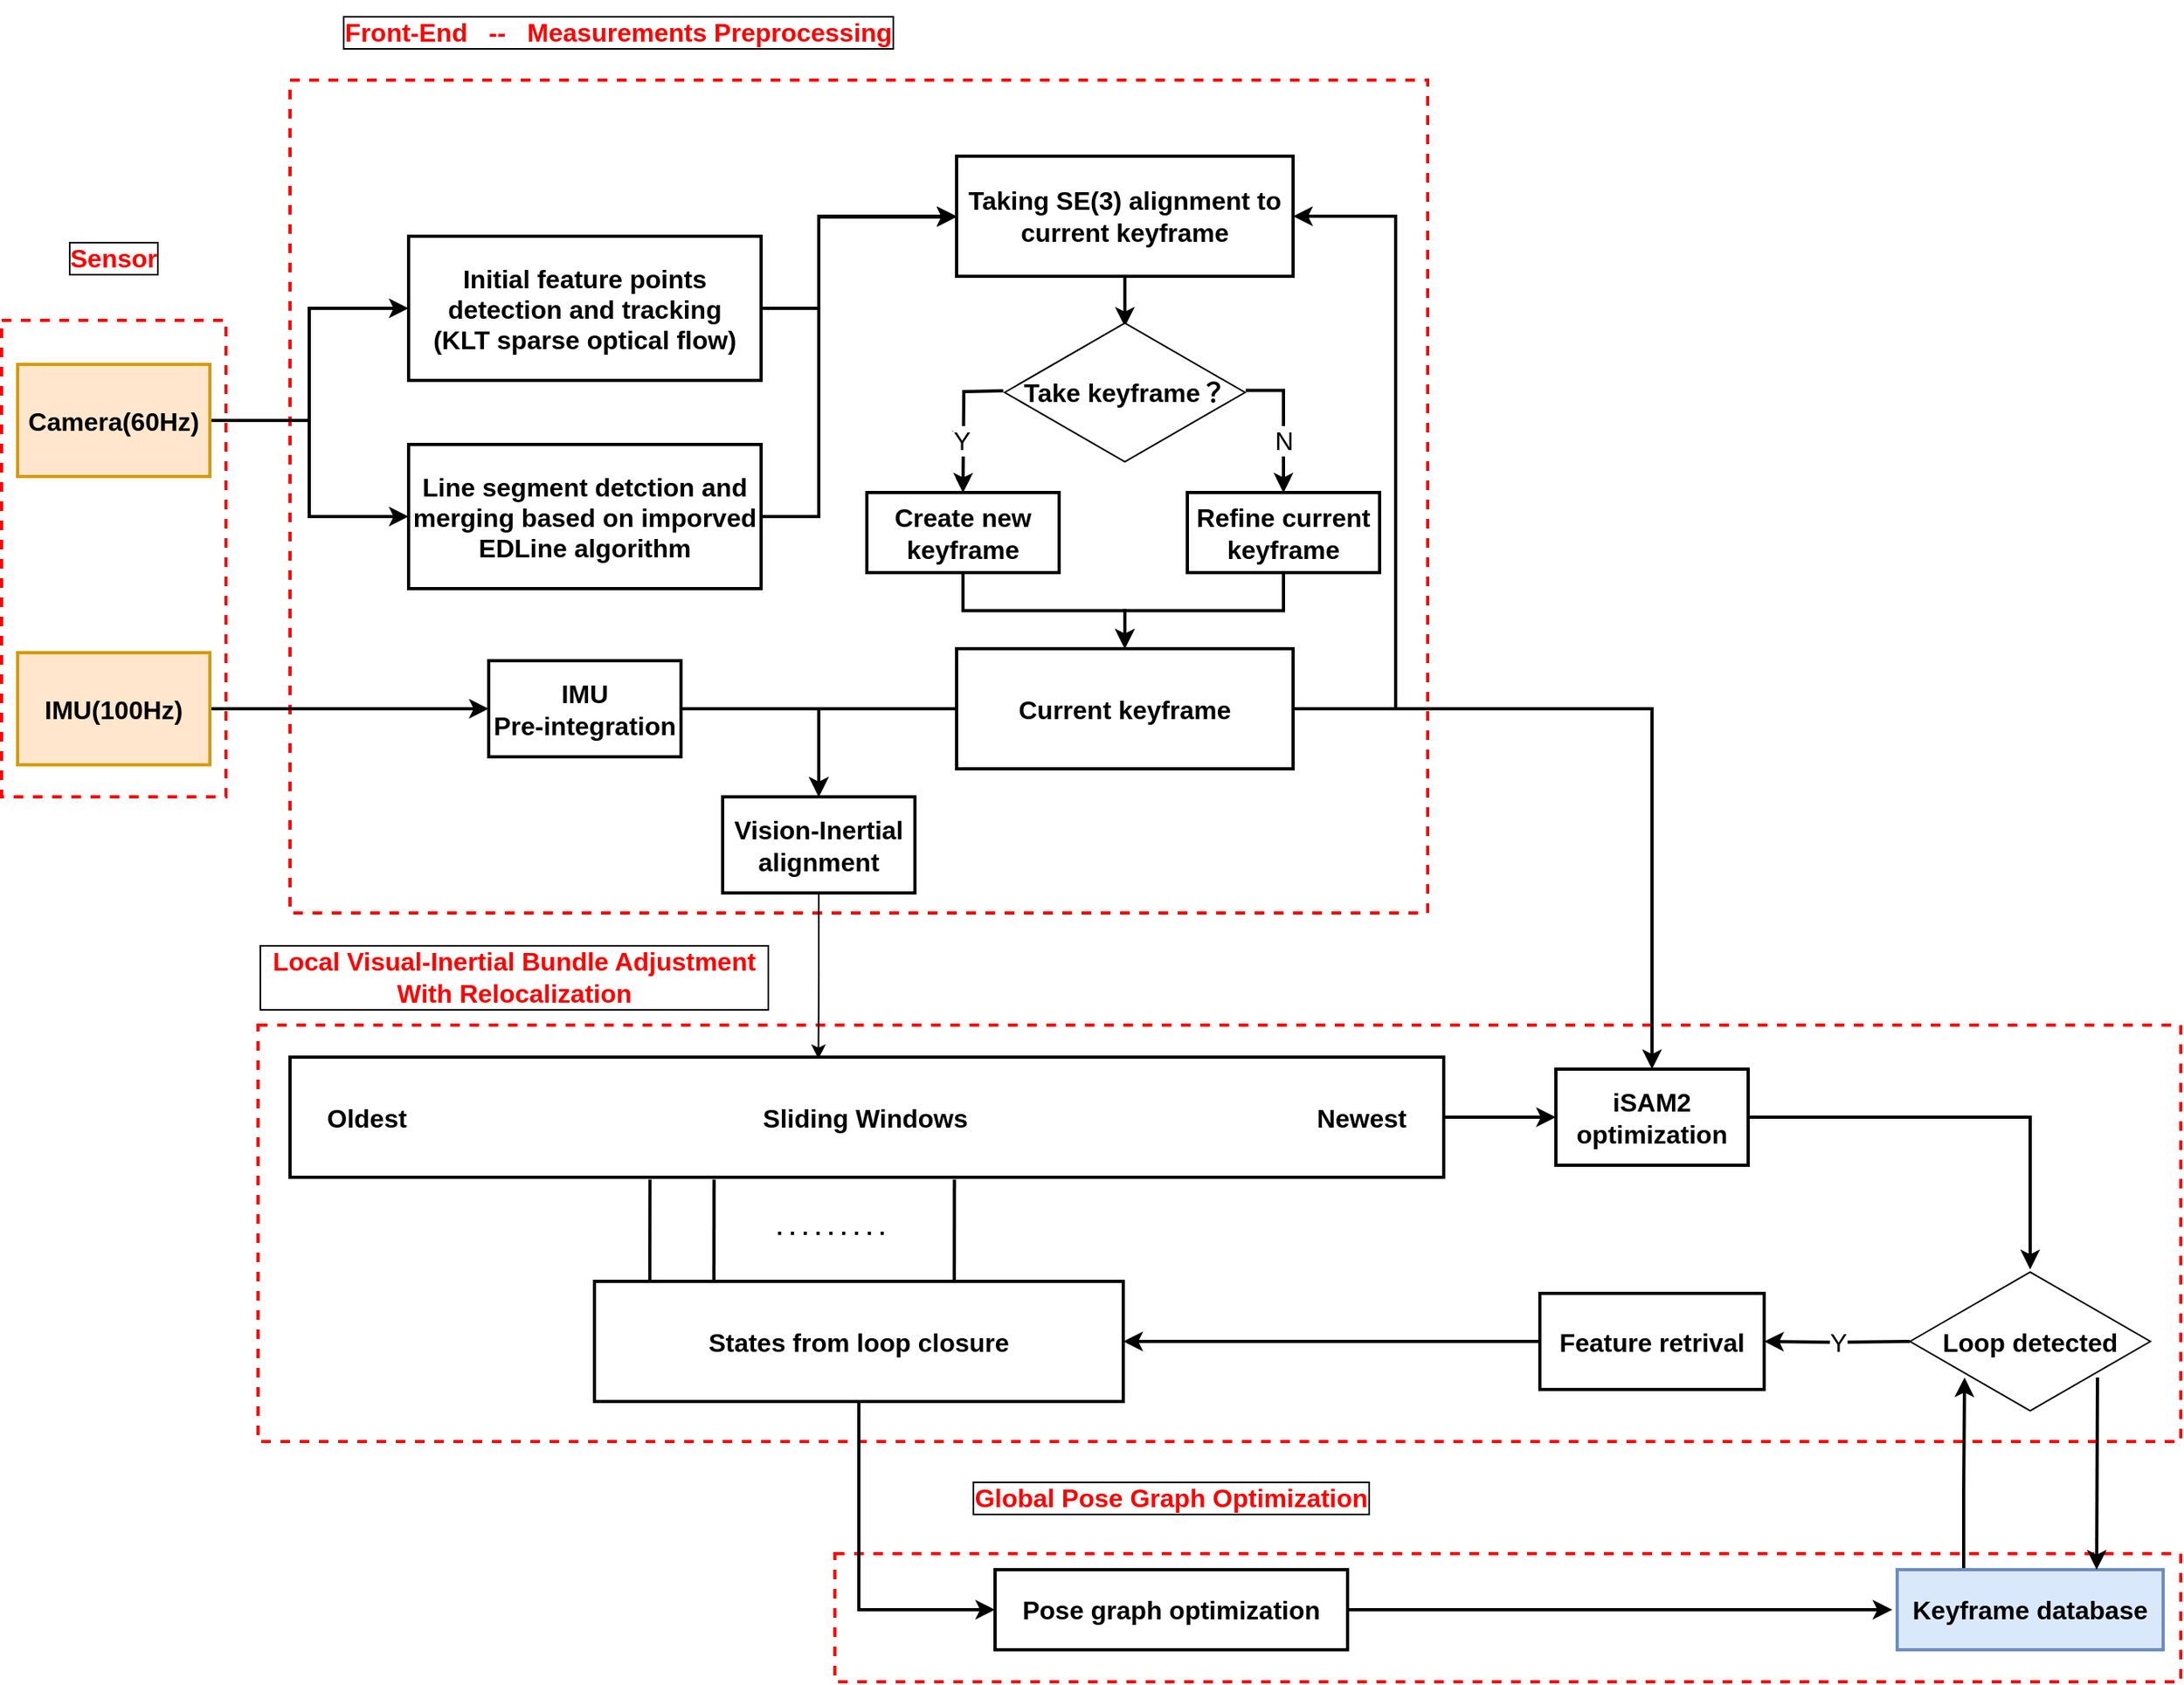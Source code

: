 <mxfile version="15.4.3" type="github">
  <diagram id="8i6xJ-SLC5uxjcjtr18_" name="Page-1">
    <mxGraphModel dx="1570" dy="970" grid="1" gridSize="10" guides="1" tooltips="1" connect="1" arrows="1" fold="1" page="1" pageScale="1" pageWidth="827" pageHeight="1169" math="0" shadow="0">
      <root>
        <mxCell id="0" />
        <mxCell id="1" parent="0" />
        <mxCell id="3IujC8vaHjT7PhUTica0-19" value="" style="rounded=0;whiteSpace=wrap;html=1;fontSize=16;strokeWidth=2;dashed=1;fillColor=none;strokeColor=#FF0000;" parent="1" vertex="1">
          <mxGeometry x="230" y="50" width="710" height="520" as="geometry" />
        </mxCell>
        <mxCell id="BEe8b9HoygR6BV2LmR4K-64" value="" style="rounded=0;whiteSpace=wrap;html=1;fontSize=16;strokeWidth=2;dashed=1;fillColor=none;fontStyle=1;strokeColor=#FF0000;" parent="1" vertex="1">
          <mxGeometry x="210" y="640" width="1200" height="260" as="geometry" />
        </mxCell>
        <mxCell id="BEe8b9HoygR6BV2LmR4K-65" value="" style="rounded=0;whiteSpace=wrap;html=1;fontSize=16;strokeWidth=2;dashed=1;fillColor=none;fontStyle=1;strokeColor=#FF0000;" parent="1" vertex="1">
          <mxGeometry x="570" y="970" width="840" height="80" as="geometry" />
        </mxCell>
        <mxCell id="3IujC8vaHjT7PhUTica0-12" value="" style="rounded=0;whiteSpace=wrap;html=1;fontSize=16;strokeWidth=2;dashed=1;fillColor=none;fontStyle=1;strokeColor=#FF0000;" parent="1" vertex="1">
          <mxGeometry x="50" y="200" width="140" height="297.5" as="geometry" />
        </mxCell>
        <mxCell id="3IujC8vaHjT7PhUTica0-5" style="edgeStyle=orthogonalEdgeStyle;rounded=0;orthogonalLoop=1;jettySize=auto;html=1;exitX=1;exitY=0.5;exitDx=0;exitDy=0;entryX=0;entryY=0.5;entryDx=0;entryDy=0;fontSize=16;strokeWidth=2;fontStyle=1" parent="1" source="3IujC8vaHjT7PhUTica0-1" target="3IujC8vaHjT7PhUTica0-4" edge="1">
          <mxGeometry relative="1" as="geometry" />
        </mxCell>
        <mxCell id="3IujC8vaHjT7PhUTica0-11" style="edgeStyle=orthogonalEdgeStyle;rounded=0;orthogonalLoop=1;jettySize=auto;html=1;entryX=0;entryY=0.5;entryDx=0;entryDy=0;fontSize=16;strokeWidth=2;fontStyle=1" parent="1" source="3IujC8vaHjT7PhUTica0-1" target="3IujC8vaHjT7PhUTica0-9" edge="1">
          <mxGeometry relative="1" as="geometry" />
        </mxCell>
        <mxCell id="3IujC8vaHjT7PhUTica0-1" value="Camera(60Hz)" style="rounded=0;whiteSpace=wrap;html=1;fontSize=16;strokeWidth=2;fontStyle=1;fillColor=#ffe6cc;strokeColor=#d79b00;" parent="1" vertex="1">
          <mxGeometry x="60" y="227.5" width="120" height="70" as="geometry" />
        </mxCell>
        <mxCell id="3IujC8vaHjT7PhUTica0-18" style="edgeStyle=orthogonalEdgeStyle;rounded=0;orthogonalLoop=1;jettySize=auto;html=1;fontSize=16;strokeWidth=2;fontStyle=1" parent="1" source="3IujC8vaHjT7PhUTica0-2" target="3IujC8vaHjT7PhUTica0-3" edge="1">
          <mxGeometry relative="1" as="geometry" />
        </mxCell>
        <mxCell id="3IujC8vaHjT7PhUTica0-2" value="IMU(100Hz)" style="rounded=0;whiteSpace=wrap;html=1;fontSize=16;strokeWidth=2;fontStyle=1;fillColor=#ffe6cc;strokeColor=#d79b00;" parent="1" vertex="1">
          <mxGeometry x="60" y="407.5" width="120" height="70" as="geometry" />
        </mxCell>
        <mxCell id="BEe8b9HoygR6BV2LmR4K-23" style="edgeStyle=orthogonalEdgeStyle;rounded=0;orthogonalLoop=1;jettySize=auto;html=1;fontSize=16;strokeWidth=2;" parent="1" source="3IujC8vaHjT7PhUTica0-3" target="BEe8b9HoygR6BV2LmR4K-22" edge="1">
          <mxGeometry relative="1" as="geometry" />
        </mxCell>
        <mxCell id="3IujC8vaHjT7PhUTica0-3" value="IMU&lt;br style=&quot;font-size: 16px;&quot;&gt;Pre-integration" style="rounded=0;whiteSpace=wrap;html=1;fontSize=16;strokeWidth=2;fontStyle=1" parent="1" vertex="1">
          <mxGeometry x="354" y="412.5" width="120" height="60" as="geometry" />
        </mxCell>
        <mxCell id="e6a_-p4qJ7LWbbxc8jpK-35" style="edgeStyle=orthogonalEdgeStyle;rounded=0;orthogonalLoop=1;jettySize=auto;html=1;entryX=0;entryY=0.5;entryDx=0;entryDy=0;fontSize=16;strokeWidth=2;" edge="1" parent="1" source="3IujC8vaHjT7PhUTica0-4" target="BEe8b9HoygR6BV2LmR4K-11">
          <mxGeometry relative="1" as="geometry">
            <Array as="points">
              <mxPoint x="560" y="193" />
              <mxPoint x="560" y="135" />
            </Array>
          </mxGeometry>
        </mxCell>
        <mxCell id="3IujC8vaHjT7PhUTica0-4" value="Initial feature points detection and tracking&lt;br style=&quot;font-size: 16px;&quot;&gt;(KLT sparse optical flow)" style="rounded=0;whiteSpace=wrap;html=1;fontSize=16;strokeWidth=2;fontStyle=1" parent="1" vertex="1">
          <mxGeometry x="304" y="147.5" width="220" height="90" as="geometry" />
        </mxCell>
        <mxCell id="BEe8b9HoygR6BV2LmR4K-26" style="edgeStyle=orthogonalEdgeStyle;rounded=0;orthogonalLoop=1;jettySize=auto;html=1;fontSize=16;entryX=0;entryY=0.5;entryDx=0;entryDy=0;strokeWidth=2;" parent="1" source="3IujC8vaHjT7PhUTica0-9" target="BEe8b9HoygR6BV2LmR4K-11" edge="1">
          <mxGeometry relative="1" as="geometry">
            <mxPoint x="640" y="137.5" as="targetPoint" />
            <Array as="points">
              <mxPoint x="560" y="322.5" />
              <mxPoint x="560" y="135.5" />
              <mxPoint x="646" y="135.5" />
            </Array>
          </mxGeometry>
        </mxCell>
        <mxCell id="3IujC8vaHjT7PhUTica0-9" value="Line segment detction and merging based on imporved EDLine algorithm" style="rounded=0;whiteSpace=wrap;html=1;fontSize=16;strokeWidth=2;fontStyle=1" parent="1" vertex="1">
          <mxGeometry x="304" y="277.5" width="220" height="90" as="geometry" />
        </mxCell>
        <mxCell id="BEe8b9HoygR6BV2LmR4K-7" style="edgeStyle=orthogonalEdgeStyle;rounded=0;orthogonalLoop=1;jettySize=auto;html=1;exitX=-0.006;exitY=0.489;exitDx=0;exitDy=0;exitPerimeter=0;fontSize=16;" parent="1" source="BEe8b9HoygR6BV2LmR4K-49" target="BEe8b9HoygR6BV2LmR4K-5" edge="1">
          <mxGeometry relative="1" as="geometry">
            <mxPoint x="751" y="257.5" as="sourcePoint" />
          </mxGeometry>
        </mxCell>
        <mxCell id="BEe8b9HoygR6BV2LmR4K-9" value="Y" style="edgeLabel;html=1;align=center;verticalAlign=middle;resizable=0;points=[];fontSize=16;" parent="BEe8b9HoygR6BV2LmR4K-7" vertex="1" connectable="0">
          <mxGeometry x="0.246" y="-2" relative="1" as="geometry">
            <mxPoint as="offset" />
          </mxGeometry>
        </mxCell>
        <mxCell id="BEe8b9HoygR6BV2LmR4K-8" style="edgeStyle=orthogonalEdgeStyle;rounded=0;orthogonalLoop=1;jettySize=auto;html=1;exitX=1.003;exitY=0.486;exitDx=0;exitDy=0;exitPerimeter=0;fontSize=16;" parent="1" source="BEe8b9HoygR6BV2LmR4K-49" target="BEe8b9HoygR6BV2LmR4K-6" edge="1">
          <mxGeometry relative="1" as="geometry">
            <mxPoint x="826" y="244" as="sourcePoint" />
            <Array as="points">
              <mxPoint x="850" y="244" />
            </Array>
          </mxGeometry>
        </mxCell>
        <mxCell id="BEe8b9HoygR6BV2LmR4K-10" value="N" style="edgeLabel;html=1;align=center;verticalAlign=middle;resizable=0;points=[];fontSize=16;" parent="BEe8b9HoygR6BV2LmR4K-8" vertex="1" connectable="0">
          <mxGeometry x="0.224" y="1" relative="1" as="geometry">
            <mxPoint x="-1" y="1" as="offset" />
          </mxGeometry>
        </mxCell>
        <mxCell id="BEe8b9HoygR6BV2LmR4K-17" style="edgeStyle=orthogonalEdgeStyle;rounded=0;orthogonalLoop=1;jettySize=auto;html=1;fontSize=16;entryX=0.5;entryY=0;entryDx=0;entryDy=0;strokeWidth=2;" parent="1" source="BEe8b9HoygR6BV2LmR4K-5" target="BEe8b9HoygR6BV2LmR4K-15" edge="1">
          <mxGeometry relative="1" as="geometry">
            <mxPoint x="740" y="387.5" as="targetPoint" />
          </mxGeometry>
        </mxCell>
        <mxCell id="BEe8b9HoygR6BV2LmR4K-5" value="Create new keyframe" style="rounded=0;whiteSpace=wrap;html=1;fontSize=16;strokeWidth=2;fontStyle=1" parent="1" vertex="1">
          <mxGeometry x="590" y="307.5" width="120" height="50" as="geometry" />
        </mxCell>
        <mxCell id="BEe8b9HoygR6BV2LmR4K-18" style="edgeStyle=orthogonalEdgeStyle;rounded=0;orthogonalLoop=1;jettySize=auto;html=1;fontSize=16;entryX=0.5;entryY=0;entryDx=0;entryDy=0;strokeWidth=2;" parent="1" source="BEe8b9HoygR6BV2LmR4K-6" target="BEe8b9HoygR6BV2LmR4K-15" edge="1">
          <mxGeometry relative="1" as="geometry">
            <mxPoint x="740" y="377.5" as="targetPoint" />
          </mxGeometry>
        </mxCell>
        <mxCell id="BEe8b9HoygR6BV2LmR4K-6" value="Refine current keyframe" style="rounded=0;whiteSpace=wrap;html=1;fontSize=16;strokeWidth=2;fontStyle=1" parent="1" vertex="1">
          <mxGeometry x="790" y="307.5" width="120" height="50" as="geometry" />
        </mxCell>
        <mxCell id="BEe8b9HoygR6BV2LmR4K-50" style="edgeStyle=orthogonalEdgeStyle;rounded=0;orthogonalLoop=1;jettySize=auto;html=1;entryX=0.5;entryY=0.044;entryDx=0;entryDy=0;entryPerimeter=0;fontSize=16;strokeWidth=2;" parent="1" source="BEe8b9HoygR6BV2LmR4K-11" target="BEe8b9HoygR6BV2LmR4K-49" edge="1">
          <mxGeometry relative="1" as="geometry" />
        </mxCell>
        <mxCell id="BEe8b9HoygR6BV2LmR4K-11" value="Taking SE(3) alignment to current keyframe" style="rounded=0;whiteSpace=wrap;html=1;fontSize=16;strokeWidth=2;fontStyle=1" parent="1" vertex="1">
          <mxGeometry x="646" y="97.5" width="210" height="75" as="geometry" />
        </mxCell>
        <mxCell id="BEe8b9HoygR6BV2LmR4K-24" style="edgeStyle=orthogonalEdgeStyle;rounded=0;orthogonalLoop=1;jettySize=auto;html=1;entryX=0.5;entryY=0;entryDx=0;entryDy=0;fontSize=16;strokeWidth=2;" parent="1" source="BEe8b9HoygR6BV2LmR4K-15" target="BEe8b9HoygR6BV2LmR4K-22" edge="1">
          <mxGeometry relative="1" as="geometry" />
        </mxCell>
        <mxCell id="BEe8b9HoygR6BV2LmR4K-29" style="edgeStyle=orthogonalEdgeStyle;rounded=0;orthogonalLoop=1;jettySize=auto;html=1;fontSize=16;strokeWidth=2;" parent="1" source="BEe8b9HoygR6BV2LmR4K-15" target="BEe8b9HoygR6BV2LmR4K-38" edge="1">
          <mxGeometry relative="1" as="geometry">
            <mxPoint x="1020" y="442.5" as="targetPoint" />
            <Array as="points">
              <mxPoint x="1080" y="443" />
            </Array>
          </mxGeometry>
        </mxCell>
        <mxCell id="e6a_-p4qJ7LWbbxc8jpK-33" style="edgeStyle=orthogonalEdgeStyle;rounded=0;orthogonalLoop=1;jettySize=auto;html=1;exitX=1;exitY=0.5;exitDx=0;exitDy=0;entryX=1;entryY=0.5;entryDx=0;entryDy=0;fontSize=16;strokeWidth=2;" edge="1" parent="1" source="BEe8b9HoygR6BV2LmR4K-15" target="BEe8b9HoygR6BV2LmR4K-11">
          <mxGeometry relative="1" as="geometry">
            <Array as="points">
              <mxPoint x="920" y="443" />
              <mxPoint x="920" y="135" />
            </Array>
          </mxGeometry>
        </mxCell>
        <mxCell id="BEe8b9HoygR6BV2LmR4K-15" value="Current keyframe" style="rounded=0;whiteSpace=wrap;html=1;fontSize=16;strokeWidth=2;fontStyle=1" parent="1" vertex="1">
          <mxGeometry x="646" y="405" width="210" height="75" as="geometry" />
        </mxCell>
        <mxCell id="BEe8b9HoygR6BV2LmR4K-77" style="edgeStyle=orthogonalEdgeStyle;rounded=0;orthogonalLoop=1;jettySize=auto;html=1;entryX=0.458;entryY=0.015;entryDx=0;entryDy=0;entryPerimeter=0;fontSize=16;fontColor=#FF0000;" parent="1" source="BEe8b9HoygR6BV2LmR4K-22" target="BEe8b9HoygR6BV2LmR4K-30" edge="1">
          <mxGeometry relative="1" as="geometry" />
        </mxCell>
        <mxCell id="BEe8b9HoygR6BV2LmR4K-22" value="Vision-Inertial alignment" style="rounded=0;whiteSpace=wrap;html=1;fontSize=16;strokeWidth=2;fontStyle=1" parent="1" vertex="1">
          <mxGeometry x="500" y="497.5" width="120" height="60" as="geometry" />
        </mxCell>
        <mxCell id="BEe8b9HoygR6BV2LmR4K-40" style="edgeStyle=orthogonalEdgeStyle;rounded=0;orthogonalLoop=1;jettySize=auto;html=1;entryX=0;entryY=0.5;entryDx=0;entryDy=0;fontSize=16;strokeWidth=2;" parent="1" source="BEe8b9HoygR6BV2LmR4K-30" target="BEe8b9HoygR6BV2LmR4K-38" edge="1">
          <mxGeometry relative="1" as="geometry" />
        </mxCell>
        <mxCell id="BEe8b9HoygR6BV2LmR4K-30" value="Oldest&amp;nbsp; &amp;nbsp; &amp;nbsp; &amp;nbsp; &amp;nbsp; &amp;nbsp; &amp;nbsp; &amp;nbsp; &amp;nbsp; &amp;nbsp; &amp;nbsp; &amp;nbsp; &amp;nbsp; &amp;nbsp; &amp;nbsp; &amp;nbsp; &amp;nbsp; &amp;nbsp; &amp;nbsp; &amp;nbsp; &amp;nbsp; &amp;nbsp; &amp;nbsp; &amp;nbsp; &amp;nbsp; Sliding Windows&amp;nbsp; &amp;nbsp; &amp;nbsp; &amp;nbsp; &amp;nbsp; &amp;nbsp; &amp;nbsp; &amp;nbsp; &amp;nbsp; &amp;nbsp; &amp;nbsp; &amp;nbsp; &amp;nbsp; &amp;nbsp; &amp;nbsp; &amp;nbsp; &amp;nbsp; &amp;nbsp; &amp;nbsp; &amp;nbsp; &amp;nbsp; &amp;nbsp; &amp;nbsp; &amp;nbsp; &amp;nbsp;Newest" style="rounded=0;whiteSpace=wrap;html=1;fontSize=16;strokeWidth=2;fontStyle=1" parent="1" vertex="1">
          <mxGeometry x="230" y="660" width="720" height="75" as="geometry" />
        </mxCell>
        <mxCell id="BEe8b9HoygR6BV2LmR4K-61" style="edgeStyle=orthogonalEdgeStyle;rounded=0;orthogonalLoop=1;jettySize=auto;html=1;entryX=0;entryY=0.5;entryDx=0;entryDy=0;fontSize=16;strokeWidth=2;" parent="1" source="BEe8b9HoygR6BV2LmR4K-31" target="BEe8b9HoygR6BV2LmR4K-52" edge="1">
          <mxGeometry relative="1" as="geometry" />
        </mxCell>
        <mxCell id="BEe8b9HoygR6BV2LmR4K-31" value="States from loop closure" style="rounded=0;whiteSpace=wrap;html=1;fontSize=16;strokeWidth=2;fontStyle=1" parent="1" vertex="1">
          <mxGeometry x="420" y="800" width="330" height="75" as="geometry" />
        </mxCell>
        <mxCell id="BEe8b9HoygR6BV2LmR4K-33" value="" style="endArrow=none;html=1;fontSize=16;exitX=0;exitY=0;exitDx=0;exitDy=0;entryX=0.264;entryY=1.019;entryDx=0;entryDy=0;entryPerimeter=0;strokeWidth=2;" parent="1" edge="1">
          <mxGeometry width="50" height="50" relative="1" as="geometry">
            <mxPoint x="454.57" y="800" as="sourcePoint" />
            <mxPoint x="454.65" y="736.425" as="targetPoint" />
            <Array as="points">
              <mxPoint x="454.57" y="780" />
            </Array>
          </mxGeometry>
        </mxCell>
        <mxCell id="BEe8b9HoygR6BV2LmR4K-34" value="" style="endArrow=none;html=1;fontSize=16;exitX=0;exitY=0;exitDx=0;exitDy=0;entryX=0.264;entryY=1.019;entryDx=0;entryDy=0;entryPerimeter=0;strokeWidth=2;" parent="1" edge="1">
          <mxGeometry width="50" height="50" relative="1" as="geometry">
            <mxPoint x="494.57" y="800" as="sourcePoint" />
            <mxPoint x="494.65" y="736.425" as="targetPoint" />
          </mxGeometry>
        </mxCell>
        <mxCell id="BEe8b9HoygR6BV2LmR4K-35" value="" style="endArrow=none;dashed=1;html=1;dashPattern=1 3;strokeWidth=2;fontSize=16;" parent="1" edge="1">
          <mxGeometry width="50" height="50" relative="1" as="geometry">
            <mxPoint x="534.57" y="770" as="sourcePoint" />
            <mxPoint x="604.57" y="770" as="targetPoint" />
          </mxGeometry>
        </mxCell>
        <mxCell id="BEe8b9HoygR6BV2LmR4K-36" value="" style="endArrow=none;html=1;fontSize=16;exitX=0;exitY=0;exitDx=0;exitDy=0;entryX=0.264;entryY=1.019;entryDx=0;entryDy=0;entryPerimeter=0;strokeWidth=2;" parent="1" edge="1">
          <mxGeometry width="50" height="50" relative="1" as="geometry">
            <mxPoint x="644.57" y="800" as="sourcePoint" />
            <mxPoint x="644.65" y="736.425" as="targetPoint" />
          </mxGeometry>
        </mxCell>
        <mxCell id="BEe8b9HoygR6BV2LmR4K-48" style="edgeStyle=orthogonalEdgeStyle;rounded=0;orthogonalLoop=1;jettySize=auto;html=1;fontSize=16;strokeWidth=2;" parent="1" source="BEe8b9HoygR6BV2LmR4K-38" target="BEe8b9HoygR6BV2LmR4K-47" edge="1">
          <mxGeometry relative="1" as="geometry" />
        </mxCell>
        <mxCell id="BEe8b9HoygR6BV2LmR4K-38" value="iSAM2&lt;br style=&quot;font-size: 16px;&quot;&gt;optimization" style="rounded=0;whiteSpace=wrap;html=1;fontSize=16;strokeWidth=2;fontStyle=1" parent="1" vertex="1">
          <mxGeometry x="1020" y="667.5" width="120" height="60" as="geometry" />
        </mxCell>
        <mxCell id="BEe8b9HoygR6BV2LmR4K-51" style="edgeStyle=orthogonalEdgeStyle;rounded=0;orthogonalLoop=1;jettySize=auto;html=1;entryX=1;entryY=0.5;entryDx=0;entryDy=0;fontSize=16;strokeWidth=2;" parent="1" source="BEe8b9HoygR6BV2LmR4K-41" target="BEe8b9HoygR6BV2LmR4K-31" edge="1">
          <mxGeometry relative="1" as="geometry" />
        </mxCell>
        <mxCell id="BEe8b9HoygR6BV2LmR4K-41" value="Feature retrival" style="rounded=0;whiteSpace=wrap;html=1;fontSize=16;strokeWidth=2;fontStyle=1" parent="1" vertex="1">
          <mxGeometry x="1010" y="807.5" width="140" height="60" as="geometry" />
        </mxCell>
        <mxCell id="BEe8b9HoygR6BV2LmR4K-46" value="&lt;font style=&quot;font-size: 16px;&quot;&gt;Y&lt;/font&gt;" style="edgeStyle=orthogonalEdgeStyle;rounded=0;orthogonalLoop=1;jettySize=auto;html=1;entryX=1;entryY=0.5;entryDx=0;entryDy=0;fontSize=16;strokeWidth=2;" parent="1" target="BEe8b9HoygR6BV2LmR4K-41" edge="1">
          <mxGeometry relative="1" as="geometry">
            <mxPoint x="1241" y="837.5" as="sourcePoint" />
          </mxGeometry>
        </mxCell>
        <mxCell id="BEe8b9HoygR6BV2LmR4K-47" value="&lt;span style=&quot;font-size: 16px; font-weight: 700;&quot;&gt;Loop detected&lt;/span&gt;" style="html=1;whiteSpace=wrap;aspect=fixed;shape=isoRectangle;fontSize=16;" parent="1" vertex="1">
          <mxGeometry x="1241" y="792.5" width="150" height="90" as="geometry" />
        </mxCell>
        <mxCell id="BEe8b9HoygR6BV2LmR4K-49" value="&lt;span style=&quot;font-size: 16px; font-weight: 700;&quot;&gt;Take keyframe？&lt;/span&gt;" style="html=1;whiteSpace=wrap;aspect=fixed;shape=isoRectangle;fontSize=16;" parent="1" vertex="1">
          <mxGeometry x="676" y="200" width="150" height="90" as="geometry" />
        </mxCell>
        <mxCell id="BEe8b9HoygR6BV2LmR4K-60" style="edgeStyle=orthogonalEdgeStyle;rounded=0;orthogonalLoop=1;jettySize=auto;html=1;fontSize=16;strokeWidth=2;" parent="1" source="BEe8b9HoygR6BV2LmR4K-52" edge="1">
          <mxGeometry relative="1" as="geometry">
            <mxPoint x="1230" y="1005" as="targetPoint" />
          </mxGeometry>
        </mxCell>
        <mxCell id="BEe8b9HoygR6BV2LmR4K-52" value="Pose graph optimization" style="rounded=0;whiteSpace=wrap;html=1;fontSize=16;strokeWidth=2;fontStyle=1" parent="1" vertex="1">
          <mxGeometry x="670" y="980" width="220" height="50" as="geometry" />
        </mxCell>
        <mxCell id="BEe8b9HoygR6BV2LmR4K-54" style="edgeStyle=orthogonalEdgeStyle;rounded=0;orthogonalLoop=1;jettySize=auto;html=1;exitX=0.25;exitY=0;exitDx=0;exitDy=0;entryX=0.227;entryY=0.75;entryDx=0;entryDy=0;entryPerimeter=0;fontSize=16;strokeWidth=2;" parent="1" source="BEe8b9HoygR6BV2LmR4K-53" target="BEe8b9HoygR6BV2LmR4K-47" edge="1">
          <mxGeometry relative="1" as="geometry" />
        </mxCell>
        <mxCell id="BEe8b9HoygR6BV2LmR4K-53" value="Keyframe database" style="rounded=0;whiteSpace=wrap;html=1;fontSize=16;strokeWidth=2;fontStyle=1;fillColor=#dae8fc;strokeColor=#6c8ebf;" parent="1" vertex="1">
          <mxGeometry x="1233" y="980" width="166" height="50" as="geometry" />
        </mxCell>
        <mxCell id="BEe8b9HoygR6BV2LmR4K-58" value="" style="endArrow=classic;html=1;fontSize=16;entryX=0.75;entryY=0;entryDx=0;entryDy=0;strokeWidth=2;" parent="1" target="BEe8b9HoygR6BV2LmR4K-53" edge="1">
          <mxGeometry width="50" height="50" relative="1" as="geometry">
            <mxPoint x="1358" y="860" as="sourcePoint" />
            <mxPoint x="1400" y="880" as="targetPoint" />
          </mxGeometry>
        </mxCell>
        <mxCell id="BEe8b9HoygR6BV2LmR4K-67" value="Sensor" style="text;html=1;strokeColor=none;fillColor=none;align=center;verticalAlign=middle;whiteSpace=wrap;rounded=0;fontSize=16;fontColor=#FF0000;fontStyle=1;labelBorderColor=#000000;" parent="1" vertex="1">
          <mxGeometry x="100" y="150" width="40" height="22.5" as="geometry" />
        </mxCell>
        <mxCell id="BEe8b9HoygR6BV2LmR4K-72" value="Front-End&amp;nbsp; &amp;nbsp;--&amp;nbsp; &amp;nbsp;Measurements Preprocessing" style="text;html=1;strokeColor=none;fillColor=none;align=center;verticalAlign=middle;whiteSpace=wrap;rounded=0;fontSize=16;fontColor=#FF0000;fontStyle=1;labelBorderColor=#000000;" parent="1" vertex="1">
          <mxGeometry x="230" width="410" height="40" as="geometry" />
        </mxCell>
        <mxCell id="BEe8b9HoygR6BV2LmR4K-74" value="Local Visual-Inertial Bundle Adjustment With Relocalization" style="text;html=1;strokeColor=none;fillColor=none;align=center;verticalAlign=middle;whiteSpace=wrap;rounded=0;fontSize=16;fontColor=#FF0000;fontStyle=1;labelBorderColor=#000000;" parent="1" vertex="1">
          <mxGeometry x="210" y="590" width="320" height="40" as="geometry" />
        </mxCell>
        <mxCell id="BEe8b9HoygR6BV2LmR4K-79" value="Global Pose Graph Optimization" style="text;html=1;strokeColor=none;fillColor=none;align=center;verticalAlign=middle;whiteSpace=wrap;rounded=0;fontSize=16;fontColor=#FF0000;fontStyle=1;labelBorderColor=#000000;" parent="1" vertex="1">
          <mxGeometry x="605" y="910" width="350" height="50" as="geometry" />
        </mxCell>
        <mxCell id="e6a_-p4qJ7LWbbxc8jpK-13" style="edgeStyle=orthogonalEdgeStyle;rounded=0;orthogonalLoop=1;jettySize=auto;html=1;exitX=1.003;exitY=0.486;exitDx=0;exitDy=0;exitPerimeter=0;fontSize=16;strokeWidth=2;" edge="1" parent="1">
          <mxGeometry relative="1" as="geometry">
            <mxPoint x="826.45" y="243.74" as="sourcePoint" />
            <Array as="points">
              <mxPoint x="850" y="244" />
            </Array>
            <mxPoint x="850" y="307.5" as="targetPoint" />
          </mxGeometry>
        </mxCell>
        <mxCell id="e6a_-p4qJ7LWbbxc8jpK-14" value="N" style="edgeLabel;html=1;align=center;verticalAlign=middle;resizable=0;points=[];fontSize=16;" vertex="1" connectable="0" parent="e6a_-p4qJ7LWbbxc8jpK-13">
          <mxGeometry x="0.224" y="1" relative="1" as="geometry">
            <mxPoint x="-1" y="1" as="offset" />
          </mxGeometry>
        </mxCell>
        <mxCell id="e6a_-p4qJ7LWbbxc8jpK-15" style="edgeStyle=orthogonalEdgeStyle;rounded=0;orthogonalLoop=1;jettySize=auto;html=1;exitX=-0.006;exitY=0.489;exitDx=0;exitDy=0;exitPerimeter=0;fontSize=16;strokeWidth=2;" edge="1" parent="1">
          <mxGeometry relative="1" as="geometry">
            <mxPoint x="675.1" y="244.01" as="sourcePoint" />
            <mxPoint x="650" y="307.5" as="targetPoint" />
          </mxGeometry>
        </mxCell>
        <mxCell id="e6a_-p4qJ7LWbbxc8jpK-16" value="Y" style="edgeLabel;html=1;align=center;verticalAlign=middle;resizable=0;points=[];fontSize=16;" vertex="1" connectable="0" parent="e6a_-p4qJ7LWbbxc8jpK-15">
          <mxGeometry x="0.246" y="-2" relative="1" as="geometry">
            <mxPoint as="offset" />
          </mxGeometry>
        </mxCell>
      </root>
    </mxGraphModel>
  </diagram>
</mxfile>
